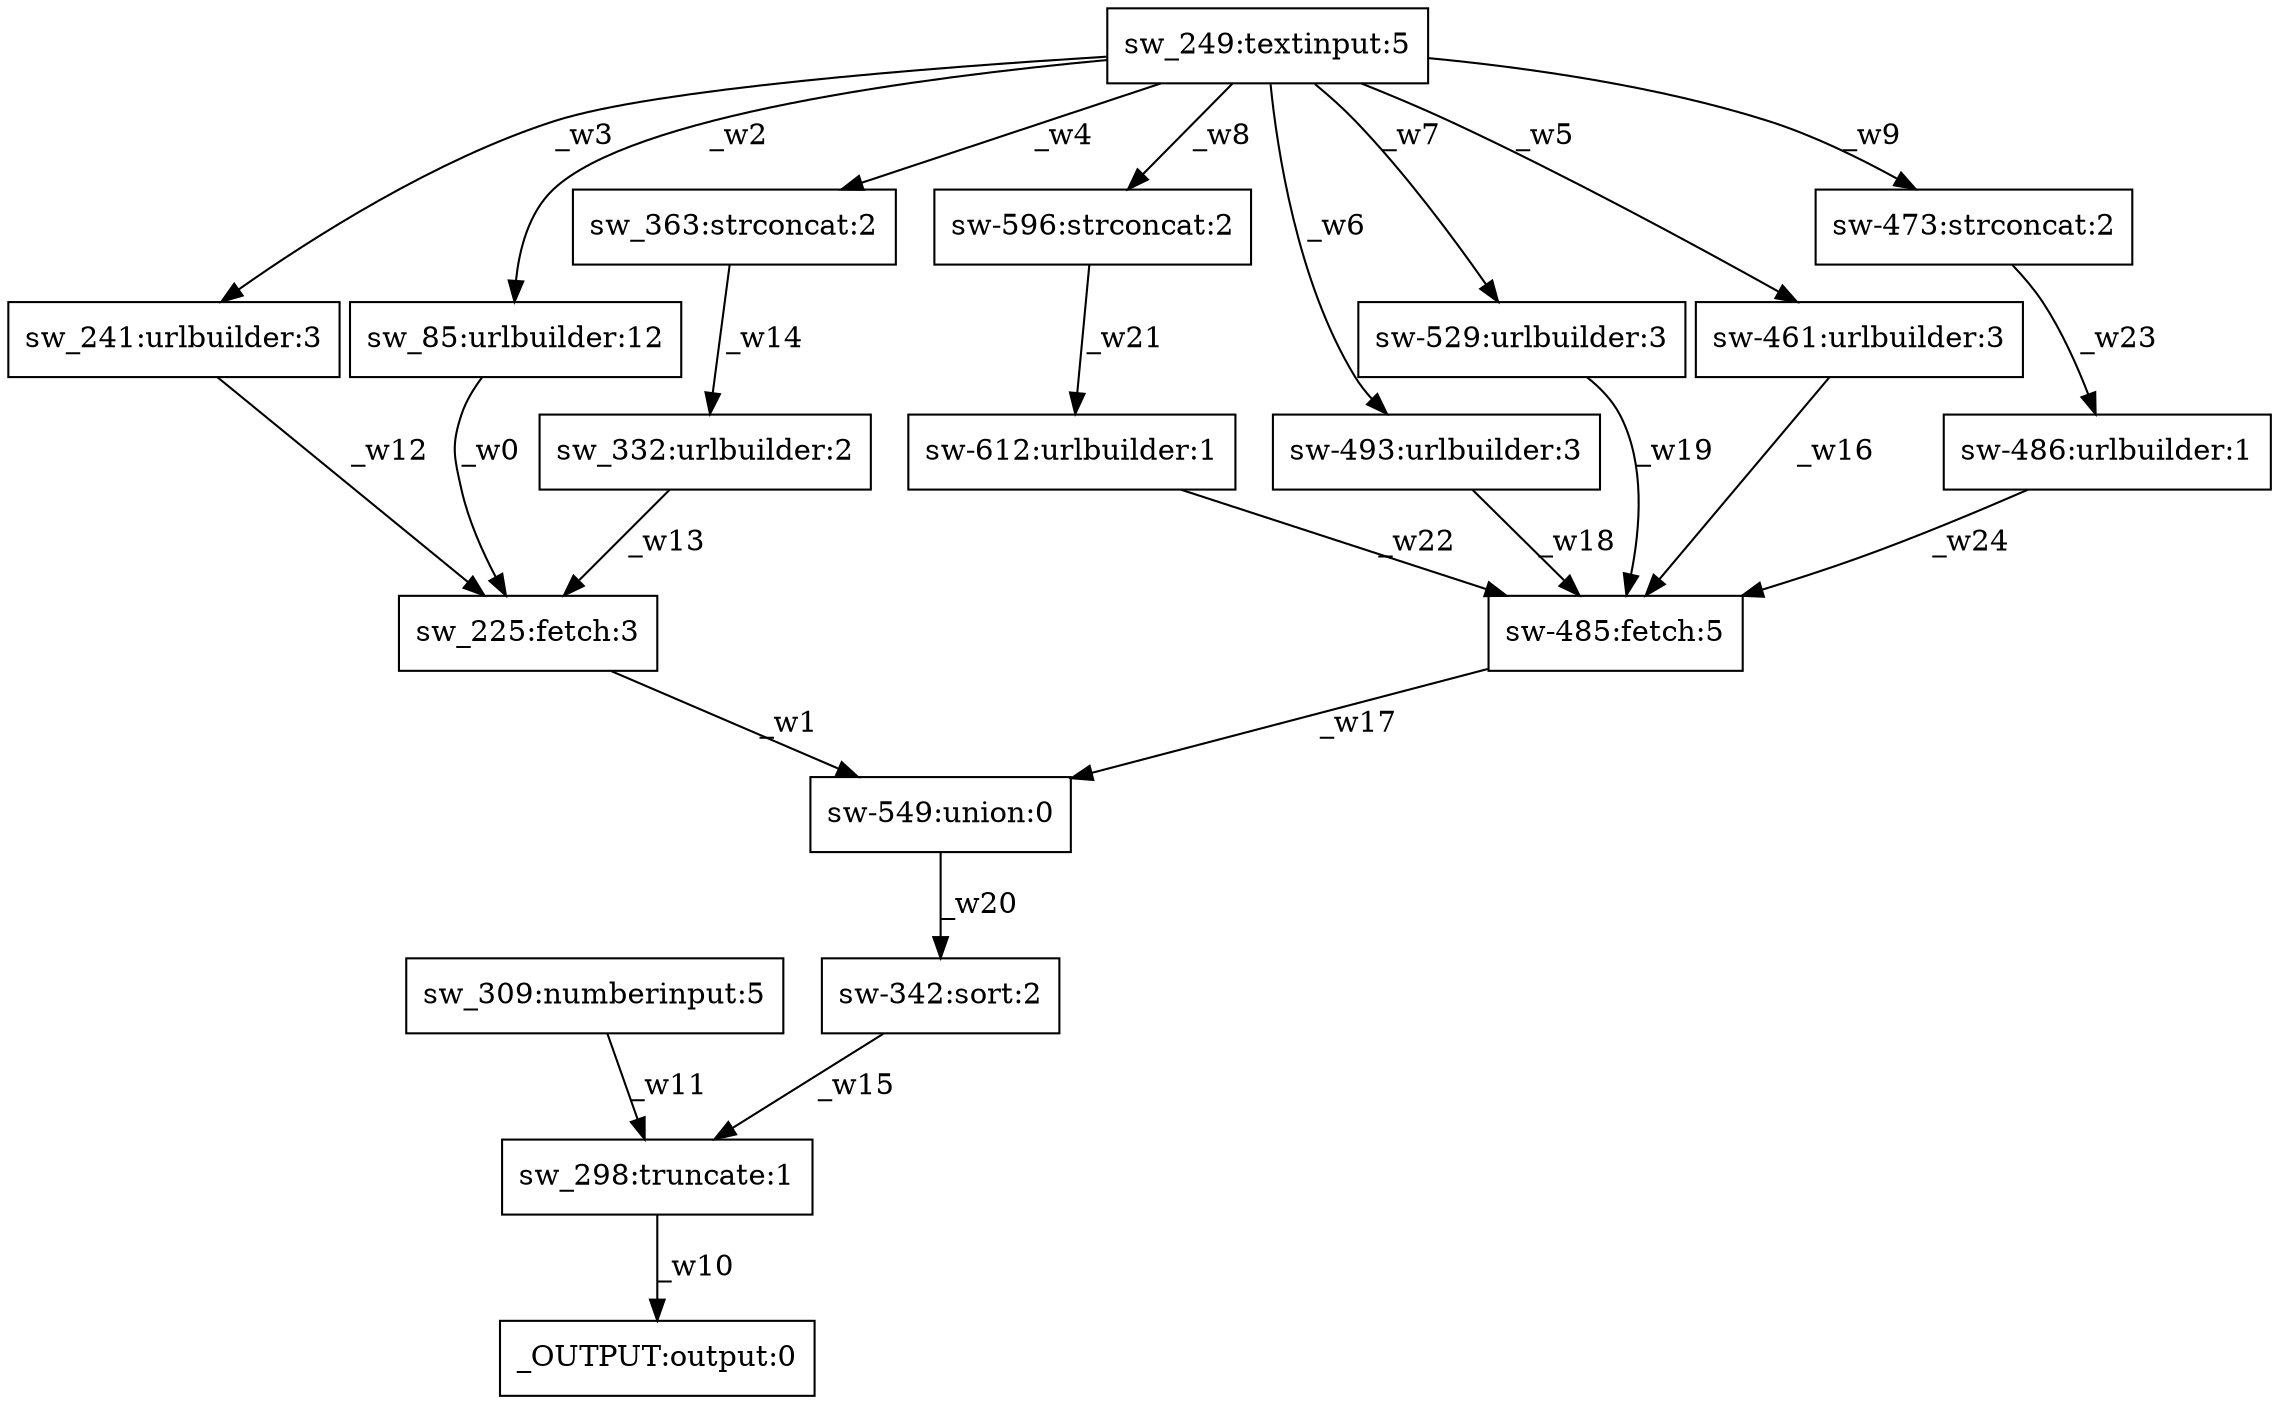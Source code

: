 digraph test1 { node [shape=box] "sw-612" [label="sw-612:urlbuilder:1"];"sw_298" [label="sw_298:truncate:1"];"_OUTPUT" [label="_OUTPUT:output:0"];"sw_332" [label="sw_332:urlbuilder:2"];"sw_241" [label="sw_241:urlbuilder:3"];"sw-342" [label="sw-342:sort:2"];"sw-486" [label="sw-486:urlbuilder:1"];"sw-529" [label="sw-529:urlbuilder:3"];"sw-461" [label="sw-461:urlbuilder:3"];"sw_249" [label="sw_249:textinput:5"];"sw_85" [label="sw_85:urlbuilder:12"];"sw_363" [label="sw_363:strconcat:2"];"sw-473" [label="sw-473:strconcat:2"];"sw-596" [label="sw-596:strconcat:2"];"sw_309" [label="sw_309:numberinput:5"];"sw-493" [label="sw-493:urlbuilder:3"];"sw_225" [label="sw_225:fetch:3"];"sw-549" [label="sw-549:union:0"];"sw-485" [label="sw-485:fetch:5"];"sw_85" -> "sw_225" [label="_w0"];"sw_225" -> "sw-549" [label="_w1"];"sw_249" -> "sw_85" [label="_w2"];"sw_249" -> "sw_241" [label="_w3"];"sw_249" -> "sw_363" [label="_w4"];"sw_249" -> "sw-461" [label="_w5"];"sw_249" -> "sw-493" [label="_w6"];"sw_249" -> "sw-529" [label="_w7"];"sw_249" -> "sw-596" [label="_w8"];"sw_249" -> "sw-473" [label="_w9"];"sw_298" -> "_OUTPUT" [label="_w10"];"sw_309" -> "sw_298" [label="_w11"];"sw_241" -> "sw_225" [label="_w12"];"sw_332" -> "sw_225" [label="_w13"];"sw_363" -> "sw_332" [label="_w14"];"sw-342" -> "sw_298" [label="_w15"];"sw-461" -> "sw-485" [label="_w16"];"sw-485" -> "sw-549" [label="_w17"];"sw-493" -> "sw-485" [label="_w18"];"sw-529" -> "sw-485" [label="_w19"];"sw-549" -> "sw-342" [label="_w20"];"sw-596" -> "sw-612" [label="_w21"];"sw-612" -> "sw-485" [label="_w22"];"sw-473" -> "sw-486" [label="_w23"];"sw-486" -> "sw-485" [label="_w24"];}